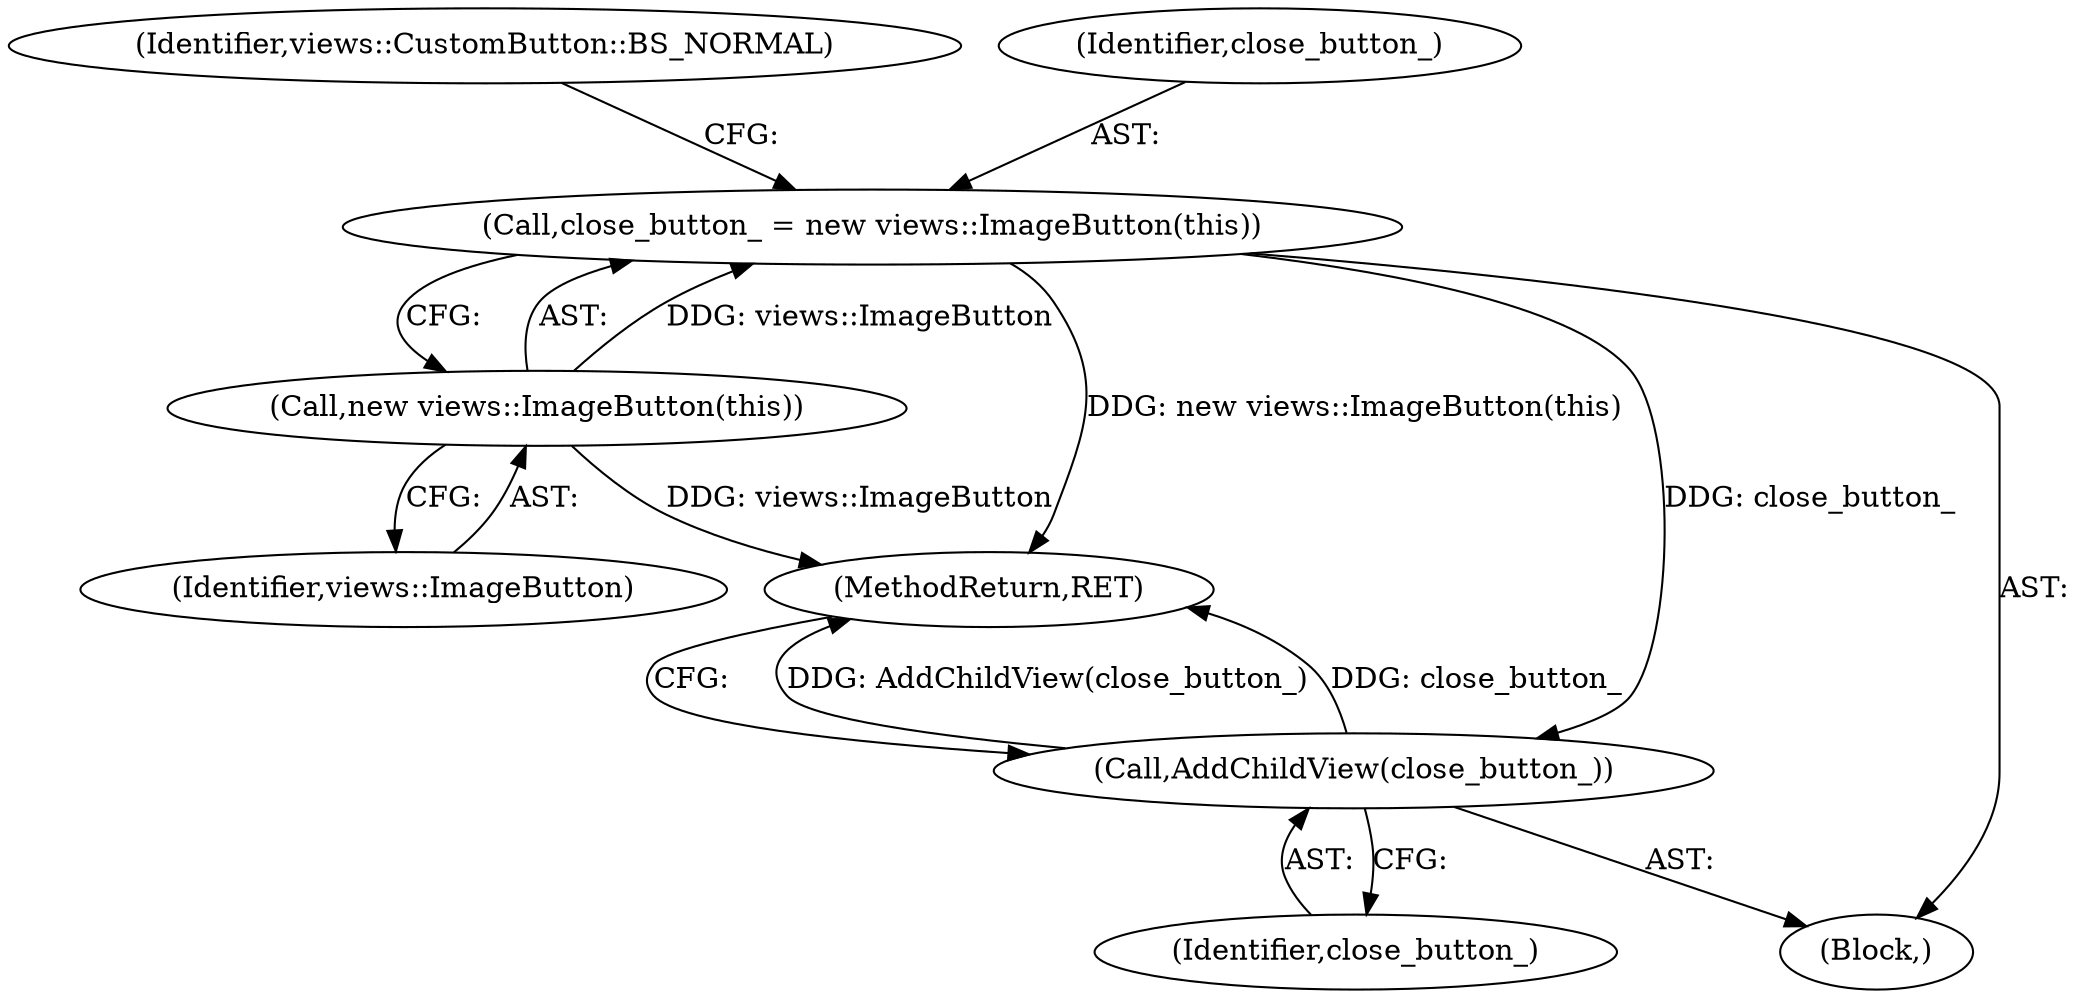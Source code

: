 digraph "0_Chrome_6b5f83842b5edb5d4bd6684b196b3630c6769731_4@API" {
"1000235" [label="(Call,close_button_ = new views::ImageButton(this))"];
"1000237" [label="(Call,new views::ImageButton(this))"];
"1000251" [label="(Call,AddChildView(close_button_))"];
"1000251" [label="(Call,AddChildView(close_button_))"];
"1000238" [label="(Identifier,views::ImageButton)"];
"1000240" [label="(Identifier,views::CustomButton::BS_NORMAL)"];
"1000253" [label="(MethodReturn,RET)"];
"1000252" [label="(Identifier,close_button_)"];
"1000235" [label="(Call,close_button_ = new views::ImageButton(this))"];
"1000106" [label="(Block,)"];
"1000237" [label="(Call,new views::ImageButton(this))"];
"1000236" [label="(Identifier,close_button_)"];
"1000235" -> "1000106"  [label="AST: "];
"1000235" -> "1000237"  [label="CFG: "];
"1000236" -> "1000235"  [label="AST: "];
"1000237" -> "1000235"  [label="AST: "];
"1000240" -> "1000235"  [label="CFG: "];
"1000235" -> "1000253"  [label="DDG: new views::ImageButton(this)"];
"1000237" -> "1000235"  [label="DDG: views::ImageButton"];
"1000235" -> "1000251"  [label="DDG: close_button_"];
"1000237" -> "1000238"  [label="CFG: "];
"1000238" -> "1000237"  [label="AST: "];
"1000237" -> "1000253"  [label="DDG: views::ImageButton"];
"1000251" -> "1000106"  [label="AST: "];
"1000251" -> "1000252"  [label="CFG: "];
"1000252" -> "1000251"  [label="AST: "];
"1000253" -> "1000251"  [label="CFG: "];
"1000251" -> "1000253"  [label="DDG: AddChildView(close_button_)"];
"1000251" -> "1000253"  [label="DDG: close_button_"];
}
